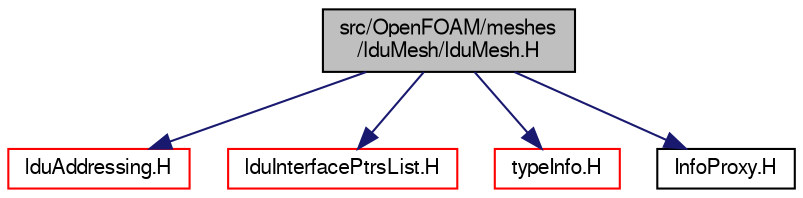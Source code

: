 digraph "src/OpenFOAM/meshes/lduMesh/lduMesh.H"
{
  bgcolor="transparent";
  edge [fontname="FreeSans",fontsize="10",labelfontname="FreeSans",labelfontsize="10"];
  node [fontname="FreeSans",fontsize="10",shape=record];
  Node0 [label="src/OpenFOAM/meshes\l/lduMesh/lduMesh.H",height=0.2,width=0.4,color="black", fillcolor="grey75", style="filled", fontcolor="black"];
  Node0 -> Node1 [color="midnightblue",fontsize="10",style="solid",fontname="FreeSans"];
  Node1 [label="lduAddressing.H",height=0.2,width=0.4,color="red",URL="$a10640.html"];
  Node0 -> Node64 [color="midnightblue",fontsize="10",style="solid",fontname="FreeSans"];
  Node64 [label="lduInterfacePtrsList.H",height=0.2,width=0.4,color="red",URL="$a10655.html"];
  Node0 -> Node55 [color="midnightblue",fontsize="10",style="solid",fontname="FreeSans"];
  Node55 [label="typeInfo.H",height=0.2,width=0.4,color="red",URL="$a09341.html"];
  Node0 -> Node38 [color="midnightblue",fontsize="10",style="solid",fontname="FreeSans"];
  Node38 [label="InfoProxy.H",height=0.2,width=0.4,color="black",URL="$a09077.html"];
}
